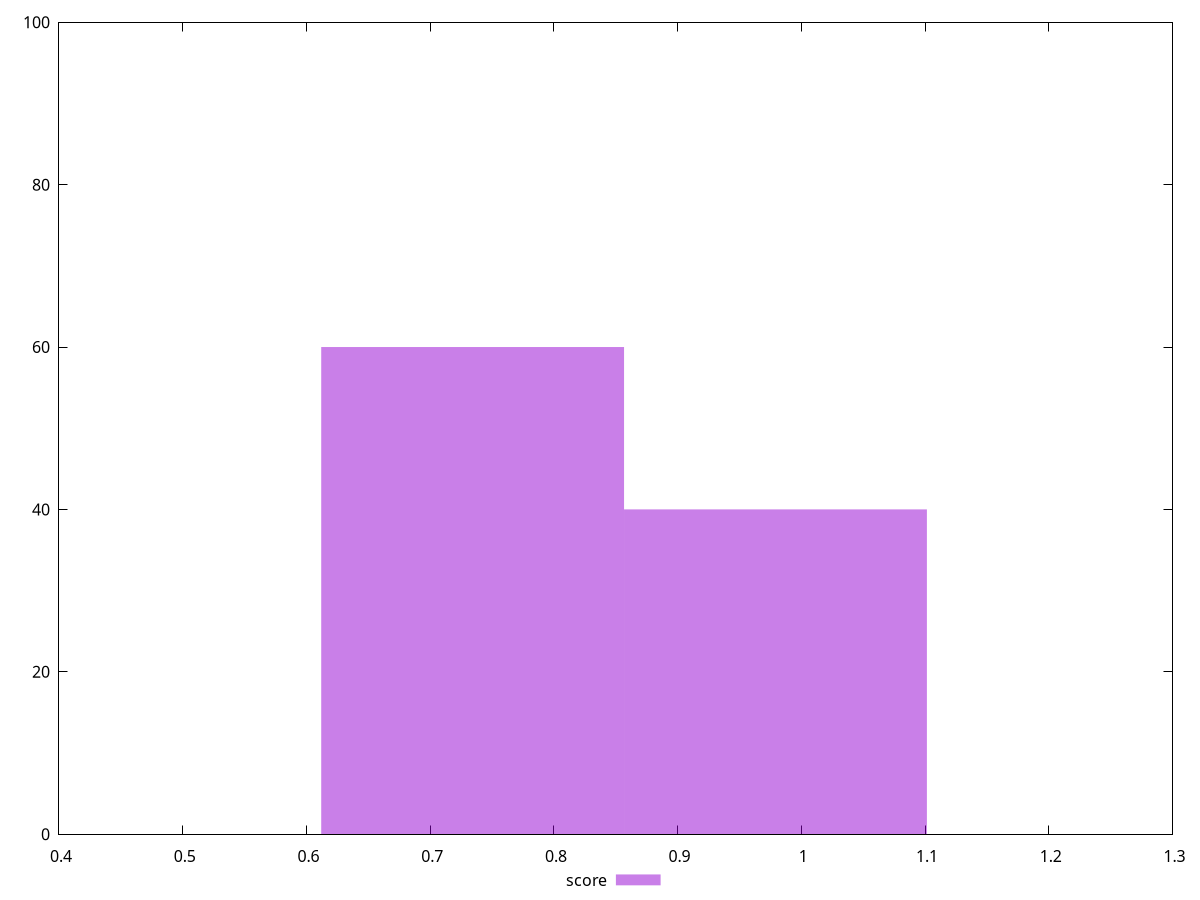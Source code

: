 reset
set terminal svg size 640, 490 enhanced background rgb 'white'
set output "reprap/render-blocking-resources/samples/pages+cached+noadtech/score/histogram.svg"

$score <<EOF
0.7343244416390846 60
0.9790992555187795 40
EOF

set key outside below
set boxwidth 0.24477481387969488
set yrange [0:100]
set style fill transparent solid 0.5 noborder

plot \
  $score title "score" with boxes, \


reset